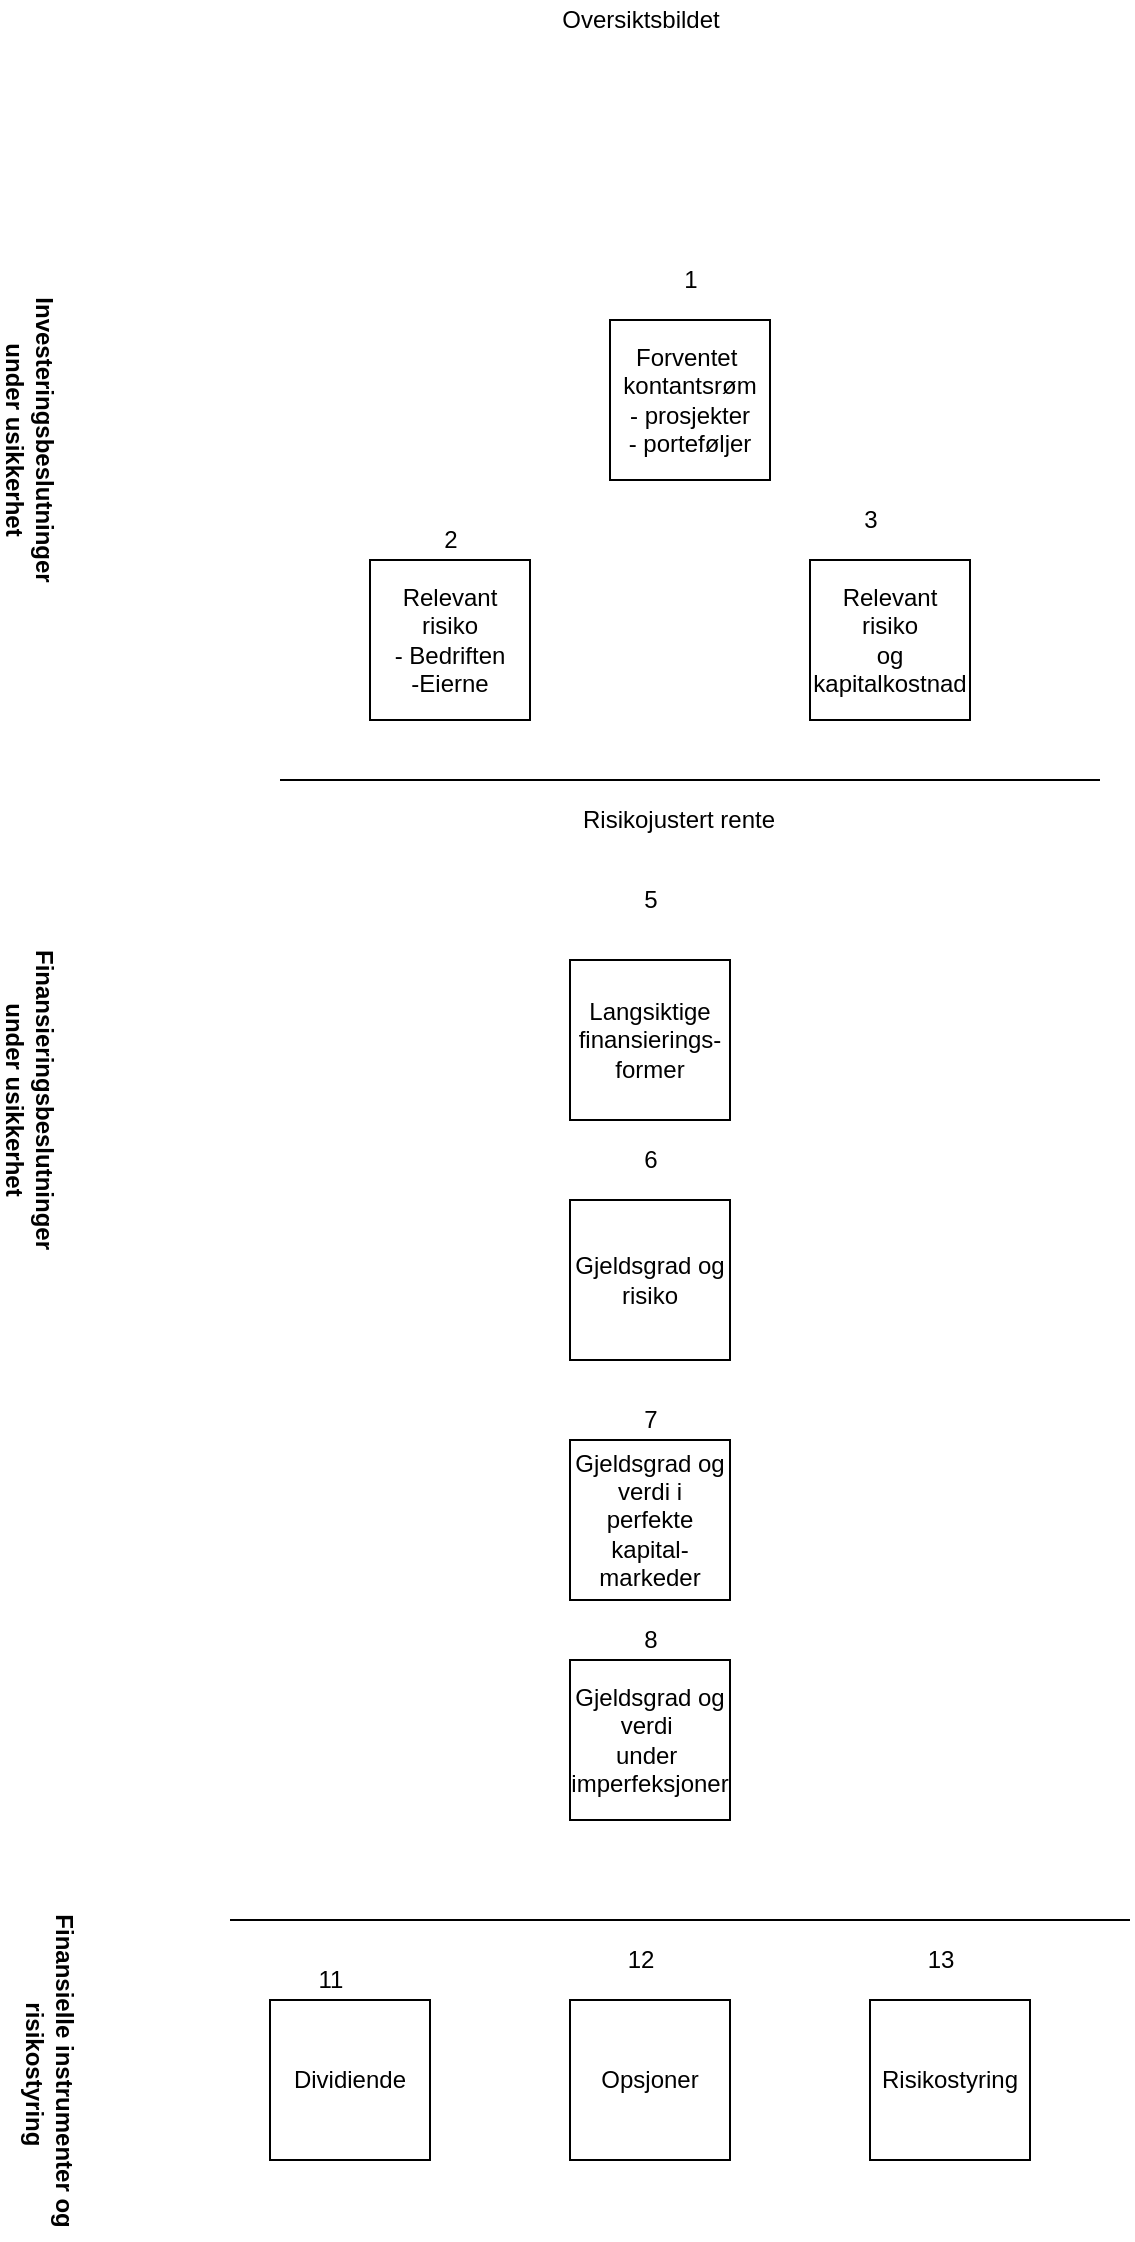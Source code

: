 <mxfile version="14.9.6" type="device"><diagram id="6t2XSfoS8yFvTZepHoUy" name="Page-1"><mxGraphModel dx="2060" dy="1219" grid="1" gridSize="10" guides="1" tooltips="1" connect="1" arrows="1" fold="1" page="1" pageScale="1" pageWidth="827" pageHeight="1169" math="0" shadow="0"><root><mxCell id="0"/><mxCell id="1" parent="0"/><mxCell id="cc_LLlNGkQnqjE-w_pRW-1" value="Forventet&amp;nbsp;&lt;br&gt;kontantsrøm&lt;br&gt;- prosjekter&lt;br&gt;- porteføljer" style="whiteSpace=wrap;html=1;aspect=fixed;" parent="1" vertex="1"><mxGeometry x="380" y="200" width="80" height="80" as="geometry"/></mxCell><mxCell id="cc_LLlNGkQnqjE-w_pRW-3" value="Relevant risiko&lt;br&gt;- Bedriften&lt;br&gt;-Eierne" style="whiteSpace=wrap;html=1;aspect=fixed;" parent="1" vertex="1"><mxGeometry x="260" y="320" width="80" height="80" as="geometry"/></mxCell><mxCell id="cc_LLlNGkQnqjE-w_pRW-4" value="Relevant risiko&lt;br&gt;og kapitalkostnad" style="whiteSpace=wrap;html=1;aspect=fixed;" parent="1" vertex="1"><mxGeometry x="480" y="320" width="80" height="80" as="geometry"/></mxCell><mxCell id="cc_LLlNGkQnqjE-w_pRW-7" value="" style="endArrow=none;html=1;" parent="1" edge="1"><mxGeometry width="50" height="50" relative="1" as="geometry"><mxPoint x="215" y="430" as="sourcePoint"/><mxPoint x="625" y="430" as="targetPoint"/></mxGeometry></mxCell><mxCell id="cc_LLlNGkQnqjE-w_pRW-8" value="Langsiktige&lt;br&gt;finansierings-&lt;br&gt;former" style="whiteSpace=wrap;html=1;aspect=fixed;" parent="1" vertex="1"><mxGeometry x="360" y="520" width="80" height="80" as="geometry"/></mxCell><mxCell id="cc_LLlNGkQnqjE-w_pRW-9" value="Gjeldsgrad og risiko" style="whiteSpace=wrap;html=1;aspect=fixed;" parent="1" vertex="1"><mxGeometry x="360" y="640" width="80" height="80" as="geometry"/></mxCell><mxCell id="cc_LLlNGkQnqjE-w_pRW-10" value="Gjeldsgrad og&lt;br&gt;verdi i&lt;br&gt;perfekte&lt;br&gt;kapital-&lt;br&gt;markeder" style="whiteSpace=wrap;html=1;aspect=fixed;" parent="1" vertex="1"><mxGeometry x="360" y="760" width="80" height="80" as="geometry"/></mxCell><mxCell id="cc_LLlNGkQnqjE-w_pRW-12" value="" style="endArrow=none;html=1;" parent="1" edge="1"><mxGeometry width="50" height="50" relative="1" as="geometry"><mxPoint x="190" y="1000" as="sourcePoint"/><mxPoint x="640" y="1000" as="targetPoint"/></mxGeometry></mxCell><mxCell id="cc_LLlNGkQnqjE-w_pRW-13" value="Dividiende" style="whiteSpace=wrap;html=1;aspect=fixed;" parent="1" vertex="1"><mxGeometry x="210" y="1040" width="80" height="80" as="geometry"/></mxCell><mxCell id="cc_LLlNGkQnqjE-w_pRW-14" value="Opsjoner" style="whiteSpace=wrap;html=1;aspect=fixed;" parent="1" vertex="1"><mxGeometry x="360" y="1040" width="80" height="80" as="geometry"/></mxCell><mxCell id="cc_LLlNGkQnqjE-w_pRW-15" value="Risikostyring" style="whiteSpace=wrap;html=1;aspect=fixed;" parent="1" vertex="1"><mxGeometry x="510" y="1040" width="80" height="80" as="geometry"/></mxCell><mxCell id="cc_LLlNGkQnqjE-w_pRW-16" value="Investeringsbeslutninger under usikkerhet" style="text;html=1;strokeColor=none;fillColor=none;align=center;verticalAlign=middle;whiteSpace=wrap;rounded=0;rotation=90;fontStyle=1" parent="1" vertex="1"><mxGeometry x="70" y="250" width="40" height="20" as="geometry"/></mxCell><mxCell id="cc_LLlNGkQnqjE-w_pRW-17" value="Finansieringsbeslutninger&lt;br&gt;under usikkerhet" style="text;html=1;strokeColor=none;fillColor=none;align=center;verticalAlign=middle;whiteSpace=wrap;rounded=0;rotation=90;fontStyle=1" parent="1" vertex="1"><mxGeometry x="70" y="580" width="40" height="20" as="geometry"/></mxCell><mxCell id="cc_LLlNGkQnqjE-w_pRW-18" value="Finansielle instrumenter og&lt;br&gt;&amp;nbsp;risikostyring" style="text;html=1;align=center;verticalAlign=middle;resizable=0;points=[];autosize=1;strokeColor=none;rotation=90;fontStyle=1" parent="1" vertex="1"><mxGeometry x="15" y="1060" width="170" height="30" as="geometry"/></mxCell><mxCell id="cc_LLlNGkQnqjE-w_pRW-20" value="Oversiktsbildet" style="text;html=1;align=center;verticalAlign=middle;resizable=0;points=[];autosize=1;strokeColor=none;" parent="1" vertex="1"><mxGeometry x="350" y="40" width="90" height="20" as="geometry"/></mxCell><mxCell id="VKVhOwv58PmSF1to5B1A-1" value="1" style="text;html=1;align=center;verticalAlign=middle;resizable=0;points=[];autosize=1;strokeColor=none;" parent="1" vertex="1"><mxGeometry x="410" y="170" width="20" height="20" as="geometry"/></mxCell><mxCell id="VKVhOwv58PmSF1to5B1A-2" value="2" style="text;html=1;align=center;verticalAlign=middle;resizable=0;points=[];autosize=1;strokeColor=none;" parent="1" vertex="1"><mxGeometry x="290" y="300" width="20" height="20" as="geometry"/></mxCell><mxCell id="VKVhOwv58PmSF1to5B1A-4" value="3" style="text;html=1;align=center;verticalAlign=middle;resizable=0;points=[];autosize=1;strokeColor=none;" parent="1" vertex="1"><mxGeometry x="500" y="290" width="20" height="20" as="geometry"/></mxCell><mxCell id="VKVhOwv58PmSF1to5B1A-5" value="5" style="text;html=1;align=center;verticalAlign=middle;resizable=0;points=[];autosize=1;strokeColor=none;" parent="1" vertex="1"><mxGeometry x="390" y="480" width="20" height="20" as="geometry"/></mxCell><mxCell id="VKVhOwv58PmSF1to5B1A-6" value="6" style="text;html=1;align=center;verticalAlign=middle;resizable=0;points=[];autosize=1;strokeColor=none;" parent="1" vertex="1"><mxGeometry x="390" y="610" width="20" height="20" as="geometry"/></mxCell><mxCell id="VKVhOwv58PmSF1to5B1A-7" value="7" style="text;html=1;align=center;verticalAlign=middle;resizable=0;points=[];autosize=1;strokeColor=none;" parent="1" vertex="1"><mxGeometry x="390" y="740" width="20" height="20" as="geometry"/></mxCell><mxCell id="VKVhOwv58PmSF1to5B1A-8" value="8" style="text;html=1;align=center;verticalAlign=middle;resizable=0;points=[];autosize=1;strokeColor=none;" parent="1" vertex="1"><mxGeometry x="390" y="850" width="20" height="20" as="geometry"/></mxCell><mxCell id="VKVhOwv58PmSF1to5B1A-9" value="11" style="text;html=1;align=center;verticalAlign=middle;resizable=0;points=[];autosize=1;strokeColor=none;" parent="1" vertex="1"><mxGeometry x="225" y="1020" width="30" height="20" as="geometry"/></mxCell><mxCell id="VKVhOwv58PmSF1to5B1A-10" value="12" style="text;html=1;align=center;verticalAlign=middle;resizable=0;points=[];autosize=1;strokeColor=none;" parent="1" vertex="1"><mxGeometry x="380" y="1010" width="30" height="20" as="geometry"/></mxCell><mxCell id="VKVhOwv58PmSF1to5B1A-11" value="13" style="text;html=1;align=center;verticalAlign=middle;resizable=0;points=[];autosize=1;strokeColor=none;" parent="1" vertex="1"><mxGeometry x="530" y="1010" width="30" height="20" as="geometry"/></mxCell><mxCell id="VKVhOwv58PmSF1to5B1A-13" value="Gjeldsgrad og&lt;br&gt;verdi&amp;nbsp;&lt;br&gt;under&amp;nbsp;&lt;br&gt;imperfeksjoner" style="whiteSpace=wrap;html=1;aspect=fixed;" parent="1" vertex="1"><mxGeometry x="360" y="870" width="80" height="80" as="geometry"/></mxCell><mxCell id="sEowHOckytn19KmhYtRc-3" value="Risikojustert rente" style="text;html=1;align=center;verticalAlign=middle;resizable=0;points=[];autosize=1;strokeColor=none;" vertex="1" parent="1"><mxGeometry x="359" y="440" width="110" height="20" as="geometry"/></mxCell></root></mxGraphModel></diagram></mxfile>